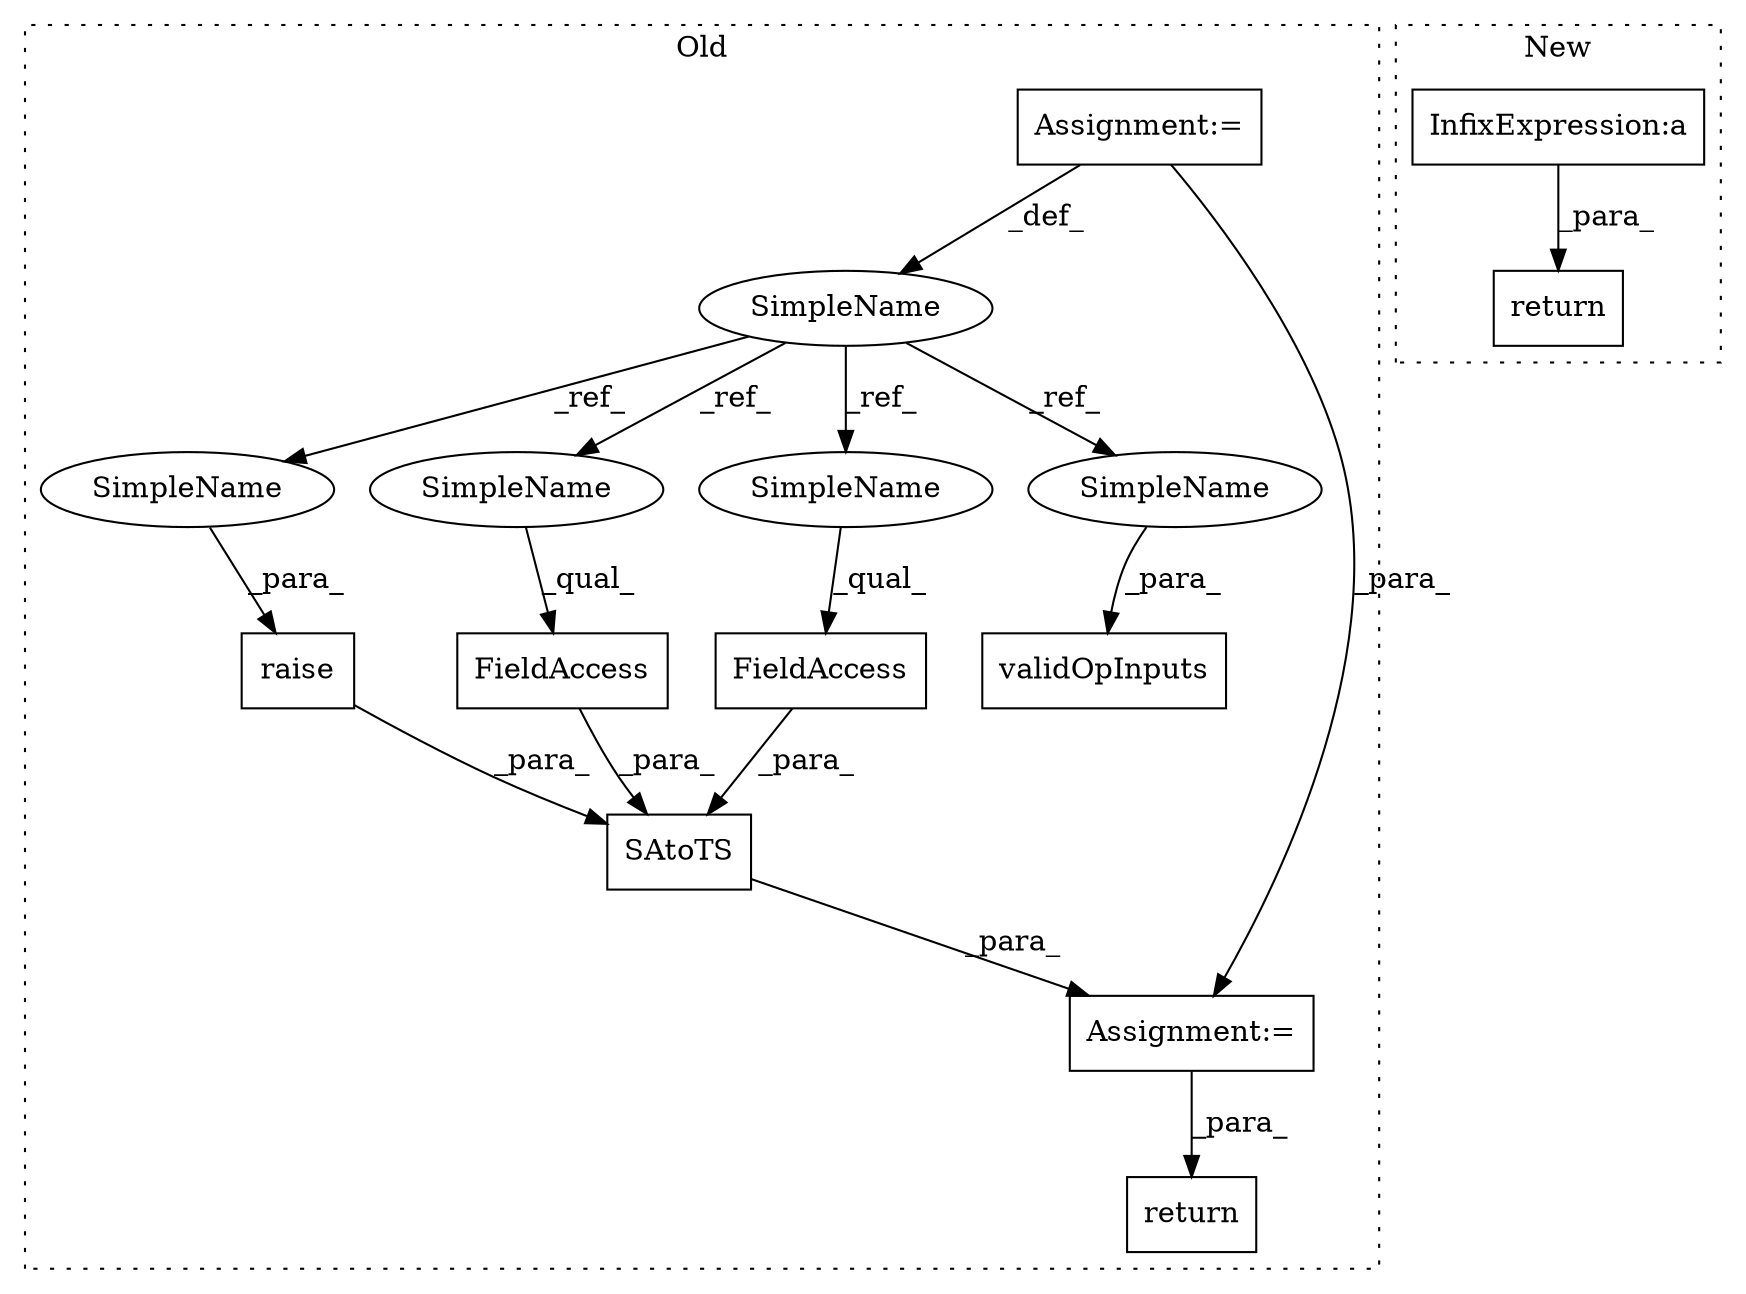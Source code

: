 digraph G {
subgraph cluster0 {
1 [label="validOpInputs" a="32" s="5729,5753" l="14,1" shape="box"];
4 [label="SimpleName" a="42" s="5719" l="4" shape="ellipse"];
5 [label="FieldAccess" a="22" s="5810" l="9" shape="box"];
6 [label="SAtoTS" a="32" s="5765,5833" l="7,1" shape="box"];
7 [label="FieldAccess" a="22" s="5820" l="13" shape="box"];
8 [label="raise" a="32" s="5772,5793" l="6,1" shape="box"];
9 [label="Assignment:=" a="7" s="5719" l="4" shape="box"];
10 [label="Assignment:=" a="7" s="5764" l="1" shape="box"];
11 [label="return" a="41" s="5840" l="7" shape="box"];
12 [label="SimpleName" a="42" s="5789" l="4" shape="ellipse"];
13 [label="SimpleName" a="42" s="5820" l="4" shape="ellipse"];
14 [label="SimpleName" a="42" s="5810" l="4" shape="ellipse"];
15 [label="SimpleName" a="42" s="5743" l="4" shape="ellipse"];
label = "Old";
style="dotted";
}
subgraph cluster1 {
2 [label="return" a="41" s="10397" l="7" shape="box"];
3 [label="InfixExpression:a" a="27" s="10409" l="3" shape="box"];
label = "New";
style="dotted";
}
3 -> 2 [label="_para_"];
4 -> 14 [label="_ref_"];
4 -> 15 [label="_ref_"];
4 -> 13 [label="_ref_"];
4 -> 12 [label="_ref_"];
5 -> 6 [label="_para_"];
6 -> 10 [label="_para_"];
7 -> 6 [label="_para_"];
8 -> 6 [label="_para_"];
9 -> 4 [label="_def_"];
9 -> 10 [label="_para_"];
10 -> 11 [label="_para_"];
12 -> 8 [label="_para_"];
13 -> 7 [label="_qual_"];
14 -> 5 [label="_qual_"];
15 -> 1 [label="_para_"];
}